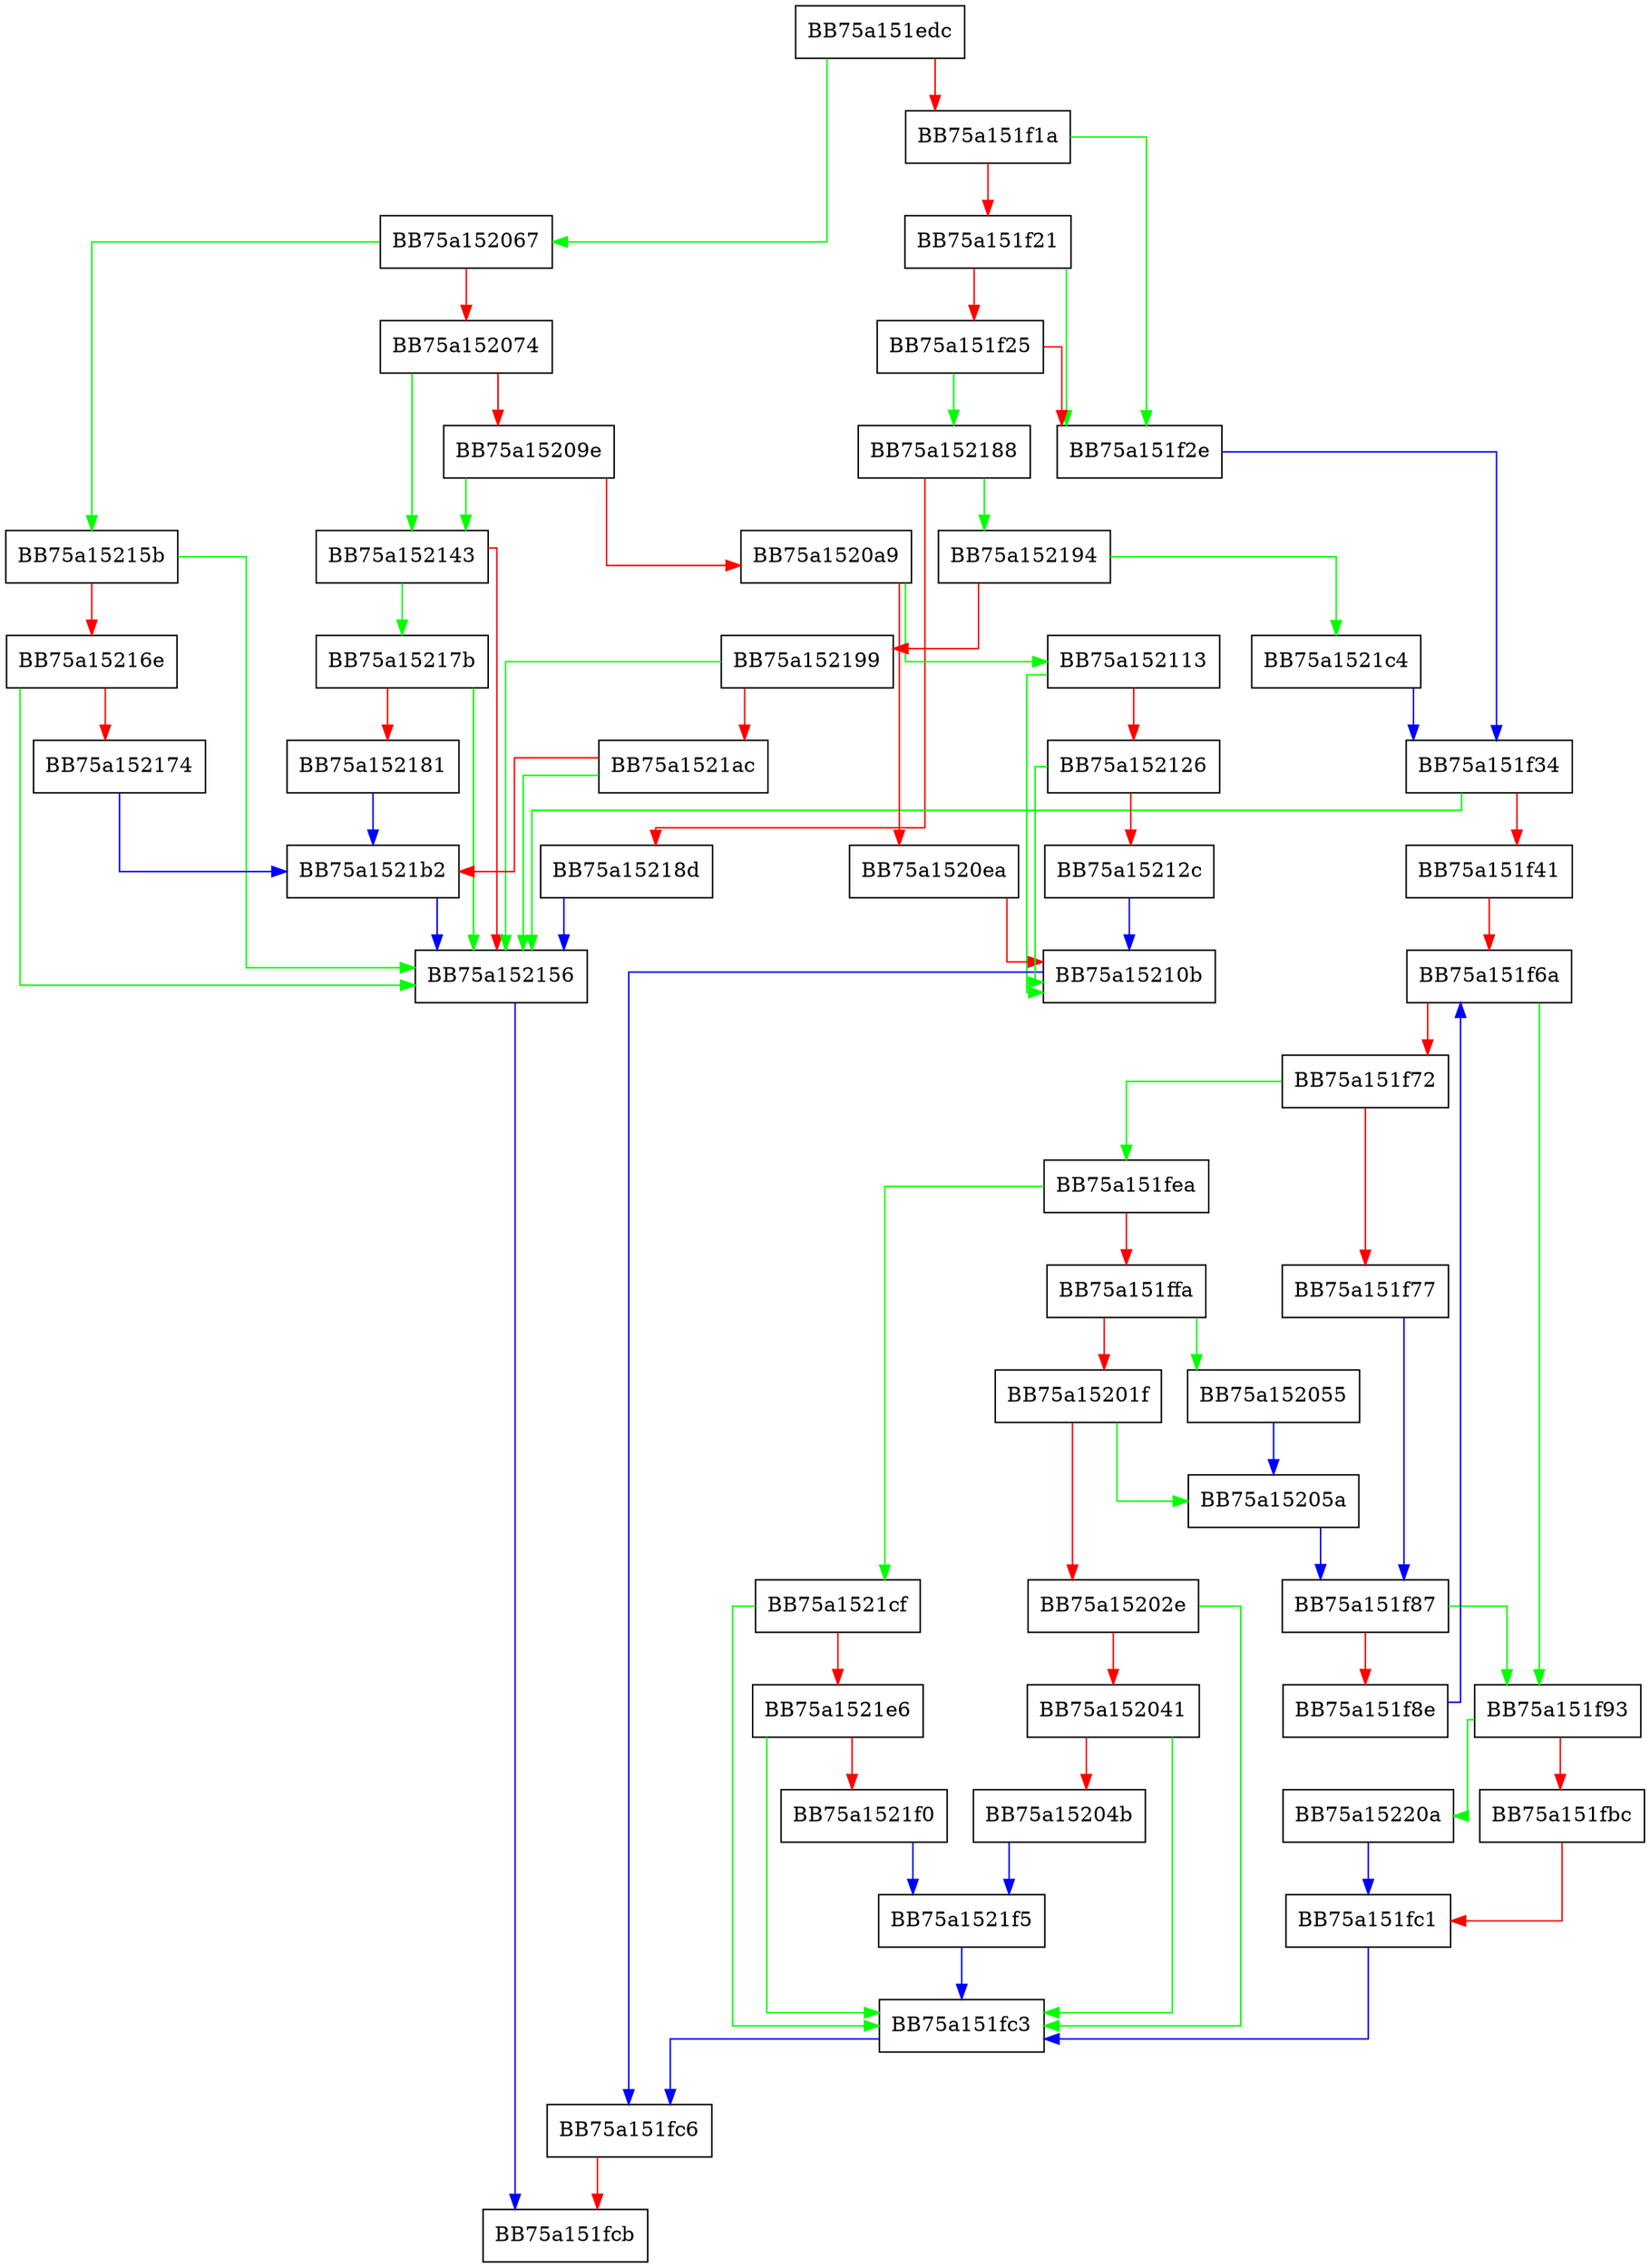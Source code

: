 digraph ParseBerString {
  node [shape="box"];
  graph [splines=ortho];
  BB75a151edc -> BB75a152067 [color="green"];
  BB75a151edc -> BB75a151f1a [color="red"];
  BB75a151f1a -> BB75a151f2e [color="green"];
  BB75a151f1a -> BB75a151f21 [color="red"];
  BB75a151f21 -> BB75a151f2e [color="green"];
  BB75a151f21 -> BB75a151f25 [color="red"];
  BB75a151f25 -> BB75a152188 [color="green"];
  BB75a151f25 -> BB75a151f2e [color="red"];
  BB75a151f2e -> BB75a151f34 [color="blue"];
  BB75a151f34 -> BB75a152156 [color="green"];
  BB75a151f34 -> BB75a151f41 [color="red"];
  BB75a151f41 -> BB75a151f6a [color="red"];
  BB75a151f6a -> BB75a151f93 [color="green"];
  BB75a151f6a -> BB75a151f72 [color="red"];
  BB75a151f72 -> BB75a151fea [color="green"];
  BB75a151f72 -> BB75a151f77 [color="red"];
  BB75a151f77 -> BB75a151f87 [color="blue"];
  BB75a151f87 -> BB75a151f93 [color="green"];
  BB75a151f87 -> BB75a151f8e [color="red"];
  BB75a151f8e -> BB75a151f6a [color="blue"];
  BB75a151f93 -> BB75a15220a [color="green"];
  BB75a151f93 -> BB75a151fbc [color="red"];
  BB75a151fbc -> BB75a151fc1 [color="red"];
  BB75a151fc1 -> BB75a151fc3 [color="blue"];
  BB75a151fc3 -> BB75a151fc6 [color="blue"];
  BB75a151fc6 -> BB75a151fcb [color="red"];
  BB75a151fea -> BB75a1521cf [color="green"];
  BB75a151fea -> BB75a151ffa [color="red"];
  BB75a151ffa -> BB75a152055 [color="green"];
  BB75a151ffa -> BB75a15201f [color="red"];
  BB75a15201f -> BB75a15205a [color="green"];
  BB75a15201f -> BB75a15202e [color="red"];
  BB75a15202e -> BB75a151fc3 [color="green"];
  BB75a15202e -> BB75a152041 [color="red"];
  BB75a152041 -> BB75a151fc3 [color="green"];
  BB75a152041 -> BB75a15204b [color="red"];
  BB75a15204b -> BB75a1521f5 [color="blue"];
  BB75a152055 -> BB75a15205a [color="blue"];
  BB75a15205a -> BB75a151f87 [color="blue"];
  BB75a152067 -> BB75a15215b [color="green"];
  BB75a152067 -> BB75a152074 [color="red"];
  BB75a152074 -> BB75a152143 [color="green"];
  BB75a152074 -> BB75a15209e [color="red"];
  BB75a15209e -> BB75a152143 [color="green"];
  BB75a15209e -> BB75a1520a9 [color="red"];
  BB75a1520a9 -> BB75a152113 [color="green"];
  BB75a1520a9 -> BB75a1520ea [color="red"];
  BB75a1520ea -> BB75a15210b [color="red"];
  BB75a15210b -> BB75a151fc6 [color="blue"];
  BB75a152113 -> BB75a15210b [color="green"];
  BB75a152113 -> BB75a152126 [color="red"];
  BB75a152126 -> BB75a15210b [color="green"];
  BB75a152126 -> BB75a15212c [color="red"];
  BB75a15212c -> BB75a15210b [color="blue"];
  BB75a152143 -> BB75a15217b [color="green"];
  BB75a152143 -> BB75a152156 [color="red"];
  BB75a152156 -> BB75a151fcb [color="blue"];
  BB75a15215b -> BB75a152156 [color="green"];
  BB75a15215b -> BB75a15216e [color="red"];
  BB75a15216e -> BB75a152156 [color="green"];
  BB75a15216e -> BB75a152174 [color="red"];
  BB75a152174 -> BB75a1521b2 [color="blue"];
  BB75a15217b -> BB75a152156 [color="green"];
  BB75a15217b -> BB75a152181 [color="red"];
  BB75a152181 -> BB75a1521b2 [color="blue"];
  BB75a152188 -> BB75a152194 [color="green"];
  BB75a152188 -> BB75a15218d [color="red"];
  BB75a15218d -> BB75a152156 [color="blue"];
  BB75a152194 -> BB75a1521c4 [color="green"];
  BB75a152194 -> BB75a152199 [color="red"];
  BB75a152199 -> BB75a152156 [color="green"];
  BB75a152199 -> BB75a1521ac [color="red"];
  BB75a1521ac -> BB75a152156 [color="green"];
  BB75a1521ac -> BB75a1521b2 [color="red"];
  BB75a1521b2 -> BB75a152156 [color="blue"];
  BB75a1521c4 -> BB75a151f34 [color="blue"];
  BB75a1521cf -> BB75a151fc3 [color="green"];
  BB75a1521cf -> BB75a1521e6 [color="red"];
  BB75a1521e6 -> BB75a151fc3 [color="green"];
  BB75a1521e6 -> BB75a1521f0 [color="red"];
  BB75a1521f0 -> BB75a1521f5 [color="blue"];
  BB75a1521f5 -> BB75a151fc3 [color="blue"];
  BB75a15220a -> BB75a151fc1 [color="blue"];
}